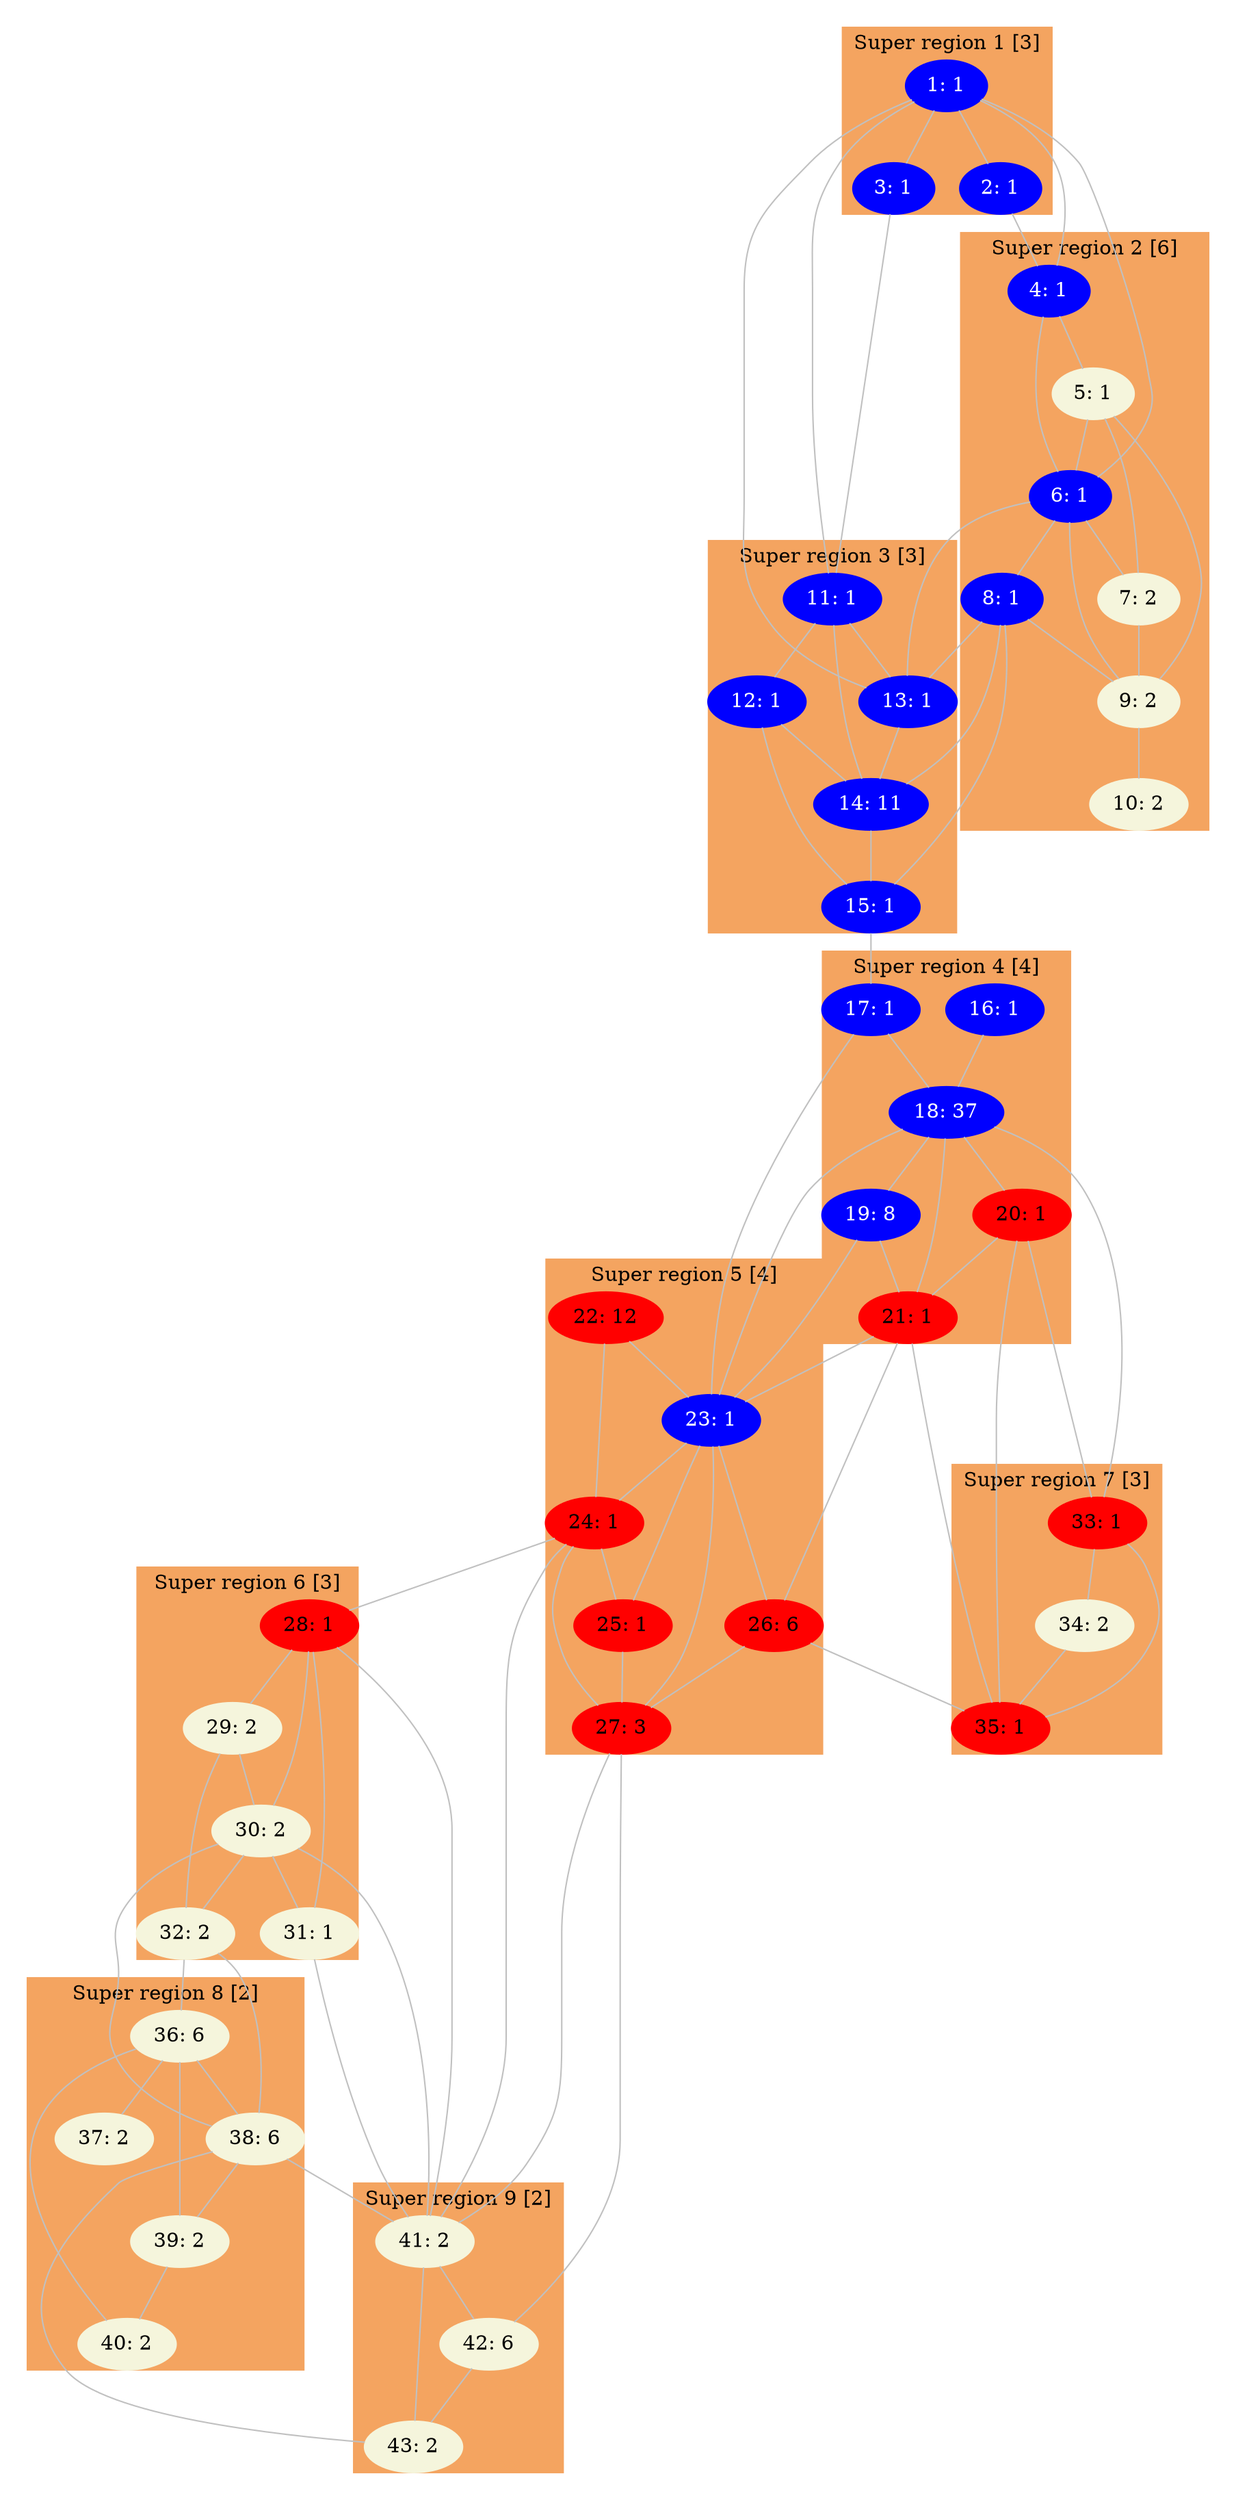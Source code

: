 digraph G {
  margin=0.1;
  center=false;
    subgraph cluster1 {
        label="Super region 1 [3]";
        style=filled;
        color=sandybrown;
        1 [label="1: 1",style=filled,fontcolor=white,color=blue];
        2 [label="2: 1",style=filled,fontcolor=white,color=blue];
        3 [label="3: 1",style=filled,fontcolor=white,color=blue];
    }
        subgraph cluster2 {
        label="Super region 2 [6]";
        style=filled;
        color=sandybrown;
        4 [label="4: 1",style=filled,fontcolor=white,color=blue];
        5 [label="5: 1",style=filled,fontcolor=black,color=beige];
        6 [label="6: 1",style=filled,fontcolor=white,color=blue];
        7 [label="7: 2",style=filled,fontcolor=black,color=beige];
        8 [label="8: 1",style=filled,fontcolor=white,color=blue];
        9 [label="9: 2",style=filled,fontcolor=black,color=beige];
        10 [label="10: 2",style=filled,fontcolor=black,color=beige];
    }
        subgraph cluster3 {
        label="Super region 3 [3]";
        style=filled;
        color=sandybrown;
        11 [label="11: 1",style=filled,fontcolor=white,color=blue];
        12 [label="12: 1",style=filled,fontcolor=white,color=blue];
        13 [label="13: 1",style=filled,fontcolor=white,color=blue];
        14 [label="14: 11",style=filled,fontcolor=white,color=blue];
        15 [label="15: 1",style=filled,fontcolor=white,color=blue];
    }
        subgraph cluster4 {
        label="Super region 4 [4]";
        style=filled;
        color=sandybrown;
        16 [label="16: 1",style=filled,fontcolor=white,color=blue];
        17 [label="17: 1",style=filled,fontcolor=white,color=blue];
        18 [label="18: 37",style=filled,fontcolor=white,color=blue];
        19 [label="19: 8",style=filled,fontcolor=white,color=blue];
        20 [label="20: 1",style=filled,fontcolor=black,color=red];
        21 [label="21: 1",style=filled,fontcolor=black,color=red];
    }
        subgraph cluster5 {
        label="Super region 5 [4]";
        style=filled;
        color=sandybrown;
        22 [label="22: 12",style=filled,fontcolor=black,color=red];
        23 [label="23: 1",style=filled,fontcolor=white,color=blue];
        24 [label="24: 1",style=filled,fontcolor=black,color=red];
        25 [label="25: 1",style=filled,fontcolor=black,color=red];
        26 [label="26: 6",style=filled,fontcolor=black,color=red];
        27 [label="27: 3",style=filled,fontcolor=black,color=red];
    }
        subgraph cluster6 {
        label="Super region 6 [3]";
        style=filled;
        color=sandybrown;
        28 [label="28: 1",style=filled,fontcolor=black,color=red];
        29 [label="29: 2",style=filled,fontcolor=black,color=beige];
        30 [label="30: 2",style=filled,fontcolor=black,color=beige];
        31 [label="31: 1",style=filled,fontcolor=black,color=beige];
        32 [label="32: 2",style=filled,fontcolor=black,color=beige];
    }
        subgraph cluster7 {
        label="Super region 7 [3]";
        style=filled;
        color=sandybrown;
        33 [label="33: 1",style=filled,fontcolor=black,color=red];
        34 [label="34: 2",style=filled,fontcolor=black,color=beige];
        35 [label="35: 1",style=filled,fontcolor=black,color=red];
    }
        subgraph cluster8 {
        label="Super region 8 [2]";
        style=filled;
        color=sandybrown;
        36 [label="36: 6",style=filled,fontcolor=black,color=beige];
        37 [label="37: 2",style=filled,fontcolor=black,color=beige];
        38 [label="38: 6",style=filled,fontcolor=black,color=beige];
        39 [label="39: 2",style=filled,fontcolor=black,color=beige];
        40 [label="40: 2",style=filled,fontcolor=black,color=beige];
    }
        subgraph cluster9 {
        label="Super region 9 [2]";
        style=filled;
        color=sandybrown;
        41 [label="41: 2",style=filled,fontcolor=black,color=beige];
        42 [label="42: 6",style=filled,fontcolor=black,color=beige];
        43 [label="43: 2",style=filled,fontcolor=black,color=beige];
    }
    1 -> 2 [color=grey,arrowhead=none,penwidth=1.0];
    1 -> 3 [color=grey,arrowhead=none,penwidth=1.0];
    1 -> 4 [color=grey,arrowhead=none,penwidth=1.0];
    1 -> 6 [color=grey,arrowhead=none,penwidth=1.0];
    1 -> 11 [color=grey,arrowhead=none,penwidth=1.0];
    1 -> 13 [color=grey,arrowhead=none,penwidth=1.0];
    2 -> 4 [color=grey,arrowhead=none,penwidth=1.0];
    3 -> 11 [color=grey,arrowhead=none,penwidth=1.0];
    4 -> 5 [color=grey,arrowhead=none,penwidth=1.0];
    4 -> 6 [color=grey,arrowhead=none,penwidth=1.0];
    5 -> 6 [color=grey,arrowhead=none,penwidth=1.0];
    5 -> 7 [color=grey,arrowhead=none,penwidth=1.0];
    5 -> 9 [color=grey,arrowhead=none,penwidth=1.0];
    6 -> 7 [color=grey,arrowhead=none,penwidth=1.0];
    6 -> 8 [color=grey,arrowhead=none,penwidth=1.0];
    6 -> 9 [color=grey,arrowhead=none,penwidth=1.0];
    6 -> 13 [color=grey,arrowhead=none,penwidth=1.0];
    7 -> 9 [color=grey,arrowhead=none,penwidth=1.0];
    8 -> 9 [color=grey,arrowhead=none,penwidth=1.0];
    8 -> 13 [color=grey,arrowhead=none,penwidth=1.0];
    8 -> 14 [color=grey,arrowhead=none,penwidth=1.0];
    8 -> 15 [color=grey,arrowhead=none,penwidth=1.0];
    9 -> 10 [color=grey,arrowhead=none,penwidth=1.0];
    11 -> 12 [color=grey,arrowhead=none,penwidth=1.0];
    11 -> 13 [color=grey,arrowhead=none,penwidth=1.0];
    11 -> 14 [color=grey,arrowhead=none,penwidth=1.0];
    12 -> 14 [color=grey,arrowhead=none,penwidth=1.0];
    12 -> 15 [color=grey,arrowhead=none,penwidth=1.0];
    13 -> 14 [color=grey,arrowhead=none,penwidth=1.0];
    14 -> 15 [color=grey,arrowhead=none,penwidth=1.0];
    15 -> 17 [color=grey,arrowhead=none,penwidth=1.0];
    16 -> 18 [color=grey,arrowhead=none,penwidth=1.0];
    17 -> 18 [color=grey,arrowhead=none,penwidth=1.0];
    17 -> 23 [color=grey,arrowhead=none,penwidth=1.0];
    18 -> 19 [color=grey,arrowhead=none,penwidth=1.0];
    18 -> 20 [color=grey,arrowhead=none,penwidth=1.0];
    18 -> 21 [color=grey,arrowhead=none,penwidth=1.0];
    18 -> 23 [color=grey,arrowhead=none,penwidth=1.0];
    18 -> 33 [color=grey,arrowhead=none,penwidth=1.0];
    19 -> 21 [color=grey,arrowhead=none,penwidth=1.0];
    19 -> 23 [color=grey,arrowhead=none,penwidth=1.0];
    20 -> 21 [color=grey,arrowhead=none,penwidth=1.0];
    20 -> 33 [color=grey,arrowhead=none,penwidth=1.0];
    20 -> 35 [color=grey,arrowhead=none,penwidth=1.0];
    21 -> 23 [color=grey,arrowhead=none,penwidth=1.0];
    21 -> 26 [color=grey,arrowhead=none,penwidth=1.0];
    21 -> 35 [color=grey,arrowhead=none,penwidth=1.0];
    22 -> 23 [color=grey,arrowhead=none,penwidth=1.0];
    22 -> 24 [color=grey,arrowhead=none,penwidth=1.0];
    23 -> 24 [color=grey,arrowhead=none,penwidth=1.0];
    23 -> 25 [color=grey,arrowhead=none,penwidth=1.0];
    23 -> 26 [color=grey,arrowhead=none,penwidth=1.0];
    23 -> 27 [color=grey,arrowhead=none,penwidth=1.0];
    24 -> 25 [color=grey,arrowhead=none,penwidth=1.0];
    24 -> 27 [color=grey,arrowhead=none,penwidth=1.0];
    24 -> 28 [color=grey,arrowhead=none,penwidth=1.0];
    24 -> 41 [color=grey,arrowhead=none,penwidth=1.0];
    25 -> 27 [color=grey,arrowhead=none,penwidth=1.0];
    26 -> 27 [color=grey,arrowhead=none,penwidth=1.0];
    26 -> 35 [color=grey,arrowhead=none,penwidth=1.0];
    27 -> 41 [color=grey,arrowhead=none,penwidth=1.0];
    27 -> 42 [color=grey,arrowhead=none,penwidth=1.0];
    28 -> 29 [color=grey,arrowhead=none,penwidth=1.0];
    28 -> 30 [color=grey,arrowhead=none,penwidth=1.0];
    28 -> 31 [color=grey,arrowhead=none,penwidth=1.0];
    28 -> 41 [color=grey,arrowhead=none,penwidth=1.0];
    29 -> 30 [color=grey,arrowhead=none,penwidth=1.0];
    29 -> 32 [color=grey,arrowhead=none,penwidth=1.0];
    30 -> 31 [color=grey,arrowhead=none,penwidth=1.0];
    30 -> 32 [color=grey,arrowhead=none,penwidth=1.0];
    30 -> 38 [color=grey,arrowhead=none,penwidth=1.0];
    30 -> 41 [color=grey,arrowhead=none,penwidth=1.0];
    31 -> 41 [color=grey,arrowhead=none,penwidth=1.0];
    32 -> 36 [color=grey,arrowhead=none,penwidth=1.0];
    32 -> 38 [color=grey,arrowhead=none,penwidth=1.0];
    33 -> 34 [color=grey,arrowhead=none,penwidth=1.0];
    33 -> 35 [color=grey,arrowhead=none,penwidth=1.0];
    34 -> 35 [color=grey,arrowhead=none,penwidth=1.0];
    36 -> 37 [color=grey,arrowhead=none,penwidth=1.0];
    36 -> 38 [color=grey,arrowhead=none,penwidth=1.0];
    36 -> 39 [color=grey,arrowhead=none,penwidth=1.0];
    36 -> 40 [color=grey,arrowhead=none,penwidth=1.0];
    38 -> 39 [color=grey,arrowhead=none,penwidth=1.0];
    38 -> 41 [color=grey,arrowhead=none,penwidth=1.0];
    38 -> 43 [color=grey,arrowhead=none,penwidth=1.0];
    39 -> 40 [color=grey,arrowhead=none,penwidth=1.0];
    41 -> 42 [color=grey,arrowhead=none,penwidth=1.0];
    41 -> 43 [color=grey,arrowhead=none,penwidth=1.0];
    42 -> 43 [color=grey,arrowhead=none,penwidth=1.0];

}
